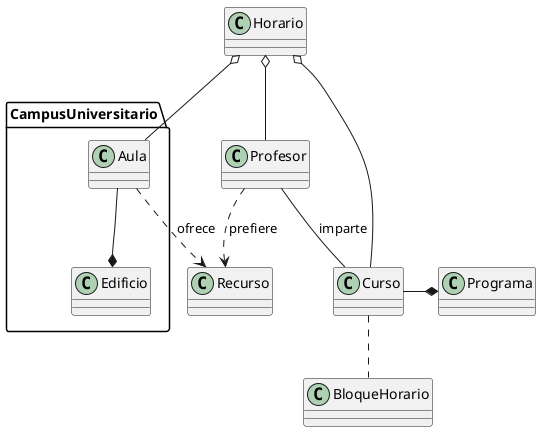 @startuml

Profesor -d- Curso : imparte

Curso -r-* Programa

package CampusUniversitario {
    Edificio *-u- Aula
}

Horario o-- Aula
Horario o-d- Curso
Horario o-- Profesor

Profesor ..> Recurso : prefiere
Aula ..> Recurso : ofrece

Curso .. BloqueHorario


@enduml